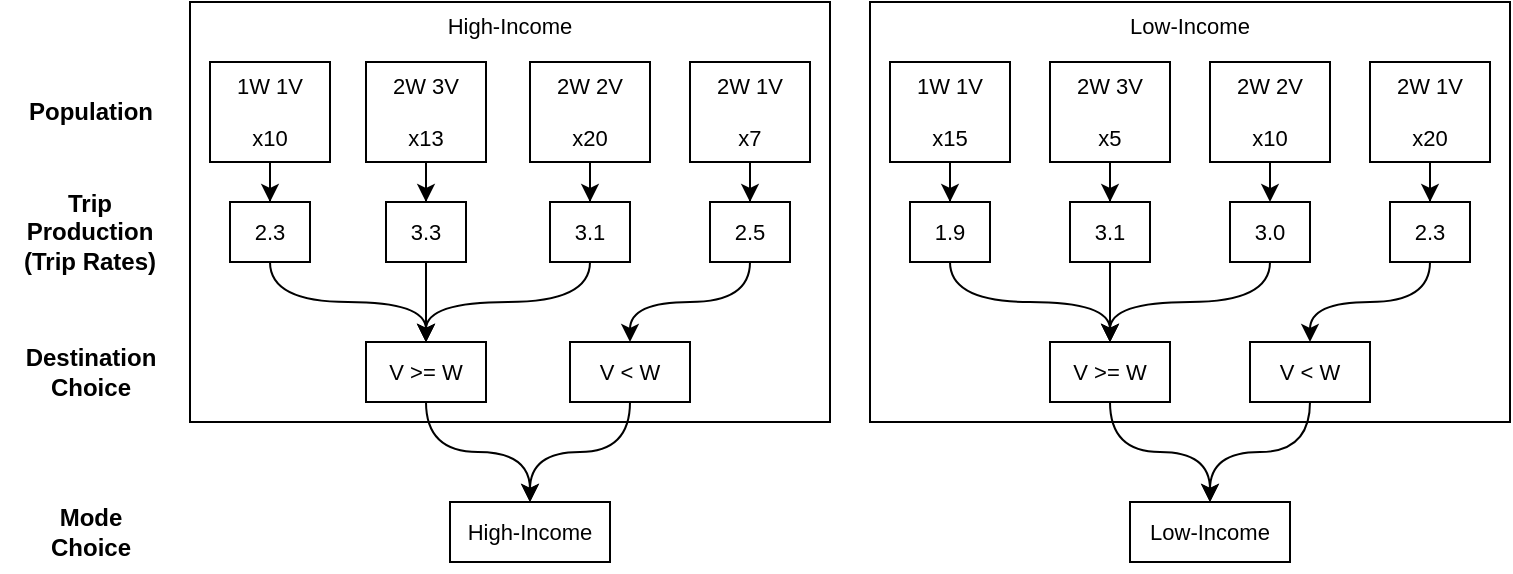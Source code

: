 <mxfile compressed="false" version="21.2.8" type="device">
  <diagram name="Page-1" id="gjvab5PQ4RDI5xns0hvE">
    <mxGraphModel dx="1594" dy="848" grid="1" gridSize="10" guides="1" tooltips="1" connect="1" arrows="1" fold="1" page="0" pageScale="1" pageWidth="850" pageHeight="1100" math="0" shadow="0">
      <root>
        <mxCell id="0" />
        <mxCell id="1" parent="0" />
        <mxCell id="i_aSIQjh3gjEK6YwRYuW-25" value="" style="edgeStyle=orthogonalEdgeStyle;rounded=0;orthogonalLoop=1;jettySize=auto;html=1;movable=0;resizable=0;rotatable=0;deletable=0;editable=0;locked=1;connectable=0;" parent="1" source="i_aSIQjh3gjEK6YwRYuW-1" target="i_aSIQjh3gjEK6YwRYuW-14" edge="1">
          <mxGeometry relative="1" as="geometry" />
        </mxCell>
        <mxCell id="i_aSIQjh3gjEK6YwRYuW-27" value="" style="edgeStyle=orthogonalEdgeStyle;rounded=0;orthogonalLoop=1;jettySize=auto;html=1;exitX=0.5;exitY=1;exitDx=0;exitDy=0;movable=0;resizable=0;rotatable=0;deletable=0;editable=0;locked=1;connectable=0;" parent="1" source="i_aSIQjh3gjEK6YwRYuW-3" target="i_aSIQjh3gjEK6YwRYuW-16" edge="1">
          <mxGeometry relative="1" as="geometry" />
        </mxCell>
        <mxCell id="i_aSIQjh3gjEK6YwRYuW-30" value="" style="edgeStyle=orthogonalEdgeStyle;rounded=0;orthogonalLoop=1;jettySize=auto;html=1;movable=0;resizable=0;rotatable=0;deletable=0;editable=0;locked=1;connectable=0;" parent="1" source="i_aSIQjh3gjEK6YwRYuW-6" target="i_aSIQjh3gjEK6YwRYuW-18" edge="1">
          <mxGeometry relative="1" as="geometry" />
        </mxCell>
        <mxCell id="i_aSIQjh3gjEK6YwRYuW-79" value="" style="edgeStyle=orthogonalEdgeStyle;shape=connector;curved=1;rounded=0;orthogonalLoop=1;jettySize=auto;html=1;labelBackgroundColor=default;strokeColor=default;fontFamily=Helvetica;fontSize=11;fontColor=default;endArrow=classic;elbow=vertical;movable=0;resizable=0;rotatable=0;deletable=0;editable=0;locked=1;connectable=0;" parent="1" source="i_aSIQjh3gjEK6YwRYuW-8" target="i_aSIQjh3gjEK6YwRYuW-20" edge="1">
          <mxGeometry relative="1" as="geometry" />
        </mxCell>
        <mxCell id="i_aSIQjh3gjEK6YwRYuW-12" value="Trip&lt;br&gt;Production (Trip Rates)" style="text;html=1;strokeColor=none;fillColor=default;align=center;verticalAlign=middle;whiteSpace=wrap;rounded=0;labelBackgroundColor=none;fontStyle=1" parent="1" vertex="1">
          <mxGeometry x="-10" y="120" width="80" height="30" as="geometry" />
        </mxCell>
        <mxCell id="i_aSIQjh3gjEK6YwRYuW-13" value="Population" style="text;html=1;align=center;verticalAlign=middle;resizable=0;points=[];autosize=1;strokeColor=none;fillColor=default;labelBackgroundColor=none;rounded=0;fontStyle=1" parent="1" vertex="1">
          <mxGeometry x="-15" y="60" width="90" height="30" as="geometry" />
        </mxCell>
        <mxCell id="i_aSIQjh3gjEK6YwRYuW-36" style="orthogonalLoop=1;jettySize=auto;html=1;entryX=0.5;entryY=0;entryDx=0;entryDy=0;exitX=0.5;exitY=1;exitDx=0;exitDy=0;edgeStyle=orthogonalEdgeStyle;curved=1;rounded=0;" parent="1" source="i_aSIQjh3gjEK6YwRYuW-14" target="i_aSIQjh3gjEK6YwRYuW-34" edge="1">
          <mxGeometry relative="1" as="geometry" />
        </mxCell>
        <mxCell id="i_aSIQjh3gjEK6YwRYuW-39" style="orthogonalLoop=1;jettySize=auto;html=1;exitX=0.5;exitY=1;exitDx=0;exitDy=0;entryX=0.5;entryY=0;entryDx=0;entryDy=0;edgeStyle=orthogonalEdgeStyle;curved=1;rounded=0;" parent="1" source="i_aSIQjh3gjEK6YwRYuW-15" target="i_aSIQjh3gjEK6YwRYuW-35" edge="1">
          <mxGeometry relative="1" as="geometry" />
        </mxCell>
        <mxCell id="i_aSIQjh3gjEK6YwRYuW-37" style="orthogonalLoop=1;jettySize=auto;html=1;exitX=0.5;exitY=1;exitDx=0;exitDy=0;edgeStyle=orthogonalEdgeStyle;curved=1;rounded=0;entryX=0.5;entryY=0;entryDx=0;entryDy=0;" parent="1" source="i_aSIQjh3gjEK6YwRYuW-16" target="i_aSIQjh3gjEK6YwRYuW-34" edge="1">
          <mxGeometry relative="1" as="geometry">
            <mxPoint x="210" y="300" as="targetPoint" />
          </mxGeometry>
        </mxCell>
        <mxCell id="i_aSIQjh3gjEK6YwRYuW-51" style="rounded=0;orthogonalLoop=1;jettySize=auto;html=1;exitX=0.5;exitY=1;exitDx=0;exitDy=0;entryX=0.5;entryY=0;entryDx=0;entryDy=0;edgeStyle=orthogonalEdgeStyle;elbow=vertical;curved=1;" parent="1" source="i_aSIQjh3gjEK6YwRYuW-34" target="i_aSIQjh3gjEK6YwRYuW-50" edge="1">
          <mxGeometry relative="1" as="geometry" />
        </mxCell>
        <mxCell id="i_aSIQjh3gjEK6YwRYuW-53" style="rounded=0;orthogonalLoop=1;jettySize=auto;html=1;exitX=0.5;exitY=1;exitDx=0;exitDy=0;entryX=0.5;entryY=0;entryDx=0;entryDy=0;edgeStyle=orthogonalEdgeStyle;elbow=vertical;curved=1;" parent="1" source="i_aSIQjh3gjEK6YwRYuW-44" target="i_aSIQjh3gjEK6YwRYuW-49" edge="1">
          <mxGeometry relative="1" as="geometry" />
        </mxCell>
        <mxCell id="i_aSIQjh3gjEK6YwRYuW-35" value="V &amp;lt; W" style="rounded=0;whiteSpace=wrap;html=1;labelBackgroundColor=default;endArrow=classic;fontSize=11;" parent="1" vertex="1">
          <mxGeometry x="270" y="190" width="60" height="30" as="geometry" />
        </mxCell>
        <mxCell id="i_aSIQjh3gjEK6YwRYuW-40" style="orthogonalLoop=1;jettySize=auto;html=1;entryX=0.5;entryY=0;entryDx=0;entryDy=0;exitX=0.5;exitY=1;exitDx=0;exitDy=0;rounded=0;edgeStyle=orthogonalEdgeStyle;curved=1;" parent="1" source="i_aSIQjh3gjEK6YwRYuW-18" target="i_aSIQjh3gjEK6YwRYuW-44" edge="1">
          <mxGeometry relative="1" as="geometry">
            <mxPoint x="740" y="230" as="sourcePoint" />
          </mxGeometry>
        </mxCell>
        <mxCell id="i_aSIQjh3gjEK6YwRYuW-41" style="orthogonalLoop=1;jettySize=auto;html=1;entryX=0.5;entryY=0;entryDx=0;entryDy=0;rounded=0;edgeStyle=orthogonalEdgeStyle;curved=1;exitX=0.5;exitY=1;exitDx=0;exitDy=0;" parent="1" source="i_aSIQjh3gjEK6YwRYuW-19" target="i_aSIQjh3gjEK6YwRYuW-45" edge="1">
          <mxGeometry relative="1" as="geometry">
            <mxPoint x="880" y="320" as="sourcePoint" />
          </mxGeometry>
        </mxCell>
        <mxCell id="i_aSIQjh3gjEK6YwRYuW-42" style="orthogonalLoop=1;jettySize=auto;html=1;rounded=0;edgeStyle=orthogonalEdgeStyle;curved=1;exitX=0.5;exitY=1;exitDx=0;exitDy=0;entryX=0.5;entryY=0;entryDx=0;entryDy=0;" parent="1" source="i_aSIQjh3gjEK6YwRYuW-20" target="i_aSIQjh3gjEK6YwRYuW-44" edge="1">
          <mxGeometry relative="1" as="geometry">
            <mxPoint x="840" y="290" as="targetPoint" />
            <mxPoint x="940" y="290" as="sourcePoint" />
          </mxGeometry>
        </mxCell>
        <mxCell id="i_aSIQjh3gjEK6YwRYuW-52" style="rounded=0;orthogonalLoop=1;jettySize=auto;html=1;entryX=0.5;entryY=0;entryDx=0;entryDy=0;edgeStyle=orthogonalEdgeStyle;elbow=vertical;curved=1;exitX=0.5;exitY=1;exitDx=0;exitDy=0;" parent="1" source="i_aSIQjh3gjEK6YwRYuW-35" target="i_aSIQjh3gjEK6YwRYuW-50" edge="1">
          <mxGeometry relative="1" as="geometry">
            <mxPoint x="370" y="205" as="sourcePoint" />
          </mxGeometry>
        </mxCell>
        <mxCell id="i_aSIQjh3gjEK6YwRYuW-54" style="orthogonalLoop=1;jettySize=auto;html=1;exitX=0.5;exitY=1;exitDx=0;exitDy=0;entryX=0.5;entryY=0;entryDx=0;entryDy=0;strokeColor=default;rounded=0;edgeStyle=orthogonalEdgeStyle;elbow=vertical;curved=1;" parent="1" source="i_aSIQjh3gjEK6YwRYuW-45" target="i_aSIQjh3gjEK6YwRYuW-49" edge="1">
          <mxGeometry relative="1" as="geometry" />
        </mxCell>
        <mxCell id="i_aSIQjh3gjEK6YwRYuW-45" value="V &amp;lt; W" style="rounded=0;whiteSpace=wrap;html=1;labelBackgroundColor=default;endArrow=classic;fontSize=11;" parent="1" vertex="1">
          <mxGeometry x="610" y="190" width="60" height="30" as="geometry" />
        </mxCell>
        <mxCell id="i_aSIQjh3gjEK6YwRYuW-49" value="Low-Income" style="rounded=0;whiteSpace=wrap;html=1;labelBackgroundColor=default;endArrow=classic;fontSize=11;" parent="1" vertex="1">
          <mxGeometry x="550" y="270" width="80" height="30" as="geometry" />
        </mxCell>
        <mxCell id="i_aSIQjh3gjEK6YwRYuW-50" value="High-Income" style="rounded=0;whiteSpace=wrap;html=1;labelBackgroundColor=default;endArrow=classic;fontSize=11;" parent="1" vertex="1">
          <mxGeometry x="210" y="270" width="80" height="30" as="geometry" />
        </mxCell>
        <mxCell id="i_aSIQjh3gjEK6YwRYuW-55" value="Destination&lt;br&gt;Choice" style="text;html=1;align=center;verticalAlign=middle;resizable=0;points=[];autosize=1;strokeColor=none;fillColor=default;rounded=0;fontStyle=1" parent="1" vertex="1">
          <mxGeometry x="-15" y="185" width="90" height="40" as="geometry" />
        </mxCell>
        <mxCell id="i_aSIQjh3gjEK6YwRYuW-56" value="Mode&lt;br&gt;Choice" style="text;html=1;align=center;verticalAlign=middle;resizable=0;points=[];autosize=1;strokeColor=none;fillColor=default;rounded=0;fontStyle=1" parent="1" vertex="1">
          <mxGeometry y="265" width="60" height="40" as="geometry" />
        </mxCell>
        <mxCell id="i_aSIQjh3gjEK6YwRYuW-83" value="High-Income" style="swimlane;whiteSpace=wrap;rounded=0;labelBackgroundColor=none;strokeColor=default;fontFamily=Helvetica;fontSize=11;fontColor=default;fillColor=default;fontStyle=0;html=1;swimlaneLine=0;" parent="1" vertex="1">
          <mxGeometry x="80" y="20" width="320" height="210" as="geometry">
            <mxRectangle x="80" y="20" width="110" height="30" as="alternateBounds" />
          </mxGeometry>
        </mxCell>
        <mxCell id="i_aSIQjh3gjEK6YwRYuW-17" value="3.3" style="rounded=0;whiteSpace=wrap;html=1;labelBackgroundColor=default;endArrow=classic;fontSize=11;movable=1;resizable=1;rotatable=1;deletable=1;editable=1;locked=0;connectable=1;" parent="i_aSIQjh3gjEK6YwRYuW-83" vertex="1">
          <mxGeometry x="98" y="100" width="40" height="30" as="geometry" />
        </mxCell>
        <mxCell id="i_aSIQjh3gjEK6YwRYuW-4" value="2W 3V&lt;br&gt;&lt;br&gt;x13" style="rounded=0;whiteSpace=wrap;html=1;labelBackgroundColor=default;endArrow=classic;fontSize=11;movable=1;resizable=1;rotatable=1;deletable=1;editable=1;locked=0;connectable=1;" parent="i_aSIQjh3gjEK6YwRYuW-83" vertex="1">
          <mxGeometry x="88" y="30" width="60" height="50" as="geometry" />
        </mxCell>
        <mxCell id="i_aSIQjh3gjEK6YwRYuW-28" value="" style="edgeStyle=orthogonalEdgeStyle;rounded=0;orthogonalLoop=1;jettySize=auto;html=1;movable=0;resizable=0;rotatable=0;deletable=0;editable=0;locked=1;connectable=0;" parent="i_aSIQjh3gjEK6YwRYuW-83" source="i_aSIQjh3gjEK6YwRYuW-4" target="i_aSIQjh3gjEK6YwRYuW-17" edge="1">
          <mxGeometry relative="1" as="geometry" />
        </mxCell>
        <mxCell id="i_aSIQjh3gjEK6YwRYuW-15" value="2.5" style="rounded=0;whiteSpace=wrap;html=1;labelBackgroundColor=default;endArrow=classic;fontSize=11;movable=1;resizable=1;rotatable=1;deletable=1;editable=1;locked=0;connectable=1;" parent="i_aSIQjh3gjEK6YwRYuW-83" vertex="1">
          <mxGeometry x="260" y="100" width="40" height="30" as="geometry" />
        </mxCell>
        <mxCell id="i_aSIQjh3gjEK6YwRYuW-2" value="2W 1V&lt;br&gt;&lt;br&gt;x7" style="rounded=0;whiteSpace=wrap;html=1;labelBackgroundColor=default;endArrow=classic;fontSize=11;movable=1;resizable=1;rotatable=1;deletable=1;editable=1;locked=0;connectable=1;" parent="i_aSIQjh3gjEK6YwRYuW-83" vertex="1">
          <mxGeometry x="250" y="30" width="60" height="50" as="geometry" />
        </mxCell>
        <mxCell id="i_aSIQjh3gjEK6YwRYuW-26" value="" style="edgeStyle=orthogonalEdgeStyle;rounded=0;orthogonalLoop=1;jettySize=auto;html=1;movable=0;resizable=0;rotatable=0;deletable=0;editable=0;locked=1;connectable=0;" parent="i_aSIQjh3gjEK6YwRYuW-83" source="i_aSIQjh3gjEK6YwRYuW-2" target="i_aSIQjh3gjEK6YwRYuW-15" edge="1">
          <mxGeometry relative="1" as="geometry" />
        </mxCell>
        <mxCell id="i_aSIQjh3gjEK6YwRYuW-34" value="V &amp;gt;= W" style="rounded=0;whiteSpace=wrap;html=1;labelBackgroundColor=default;endArrow=classic;fontSize=11;" parent="i_aSIQjh3gjEK6YwRYuW-83" vertex="1">
          <mxGeometry x="88" y="170" width="60" height="30" as="geometry" />
        </mxCell>
        <mxCell id="i_aSIQjh3gjEK6YwRYuW-38" style="orthogonalLoop=1;jettySize=auto;html=1;exitX=0.5;exitY=1;exitDx=0;exitDy=0;edgeStyle=orthogonalEdgeStyle;curved=1;rounded=0;entryX=0.5;entryY=0;entryDx=0;entryDy=0;" parent="i_aSIQjh3gjEK6YwRYuW-83" source="i_aSIQjh3gjEK6YwRYuW-17" target="i_aSIQjh3gjEK6YwRYuW-34" edge="1">
          <mxGeometry relative="1" as="geometry">
            <mxPoint x="150" y="280" as="targetPoint" />
          </mxGeometry>
        </mxCell>
        <mxCell id="i_aSIQjh3gjEK6YwRYuW-84" value="Low-Income" style="swimlane;whiteSpace=wrap;html=1;rounded=0;labelBackgroundColor=none;strokeColor=default;fontFamily=Helvetica;fontSize=11;fontColor=default;fillColor=default;fontStyle=0;swimlaneLine=0;" parent="1" vertex="1">
          <mxGeometry x="420" y="20" width="320" height="210" as="geometry">
            <mxRectangle x="80" y="20" width="110" height="30" as="alternateBounds" />
          </mxGeometry>
        </mxCell>
        <mxCell id="i_aSIQjh3gjEK6YwRYuW-44" value="V &amp;gt;= W" style="rounded=0;whiteSpace=wrap;html=1;labelBackgroundColor=default;endArrow=classic;fontSize=11;" parent="i_aSIQjh3gjEK6YwRYuW-84" vertex="1">
          <mxGeometry x="90" y="170" width="60" height="30" as="geometry" />
        </mxCell>
        <mxCell id="i_aSIQjh3gjEK6YwRYuW-7" value="2W 1V&lt;br&gt;&lt;br&gt;x20" style="rounded=0;whiteSpace=wrap;html=1;labelBackgroundColor=default;endArrow=classic;fontSize=11;movable=1;resizable=1;rotatable=1;deletable=1;editable=1;locked=0;connectable=1;" parent="i_aSIQjh3gjEK6YwRYuW-84" vertex="1">
          <mxGeometry x="250" y="30" width="60" height="50" as="geometry" />
        </mxCell>
        <mxCell id="i_aSIQjh3gjEK6YwRYuW-19" value="2.3" style="rounded=0;whiteSpace=wrap;html=1;labelBackgroundColor=default;endArrow=classic;fontSize=11;movable=1;resizable=1;rotatable=1;deletable=1;editable=1;locked=0;connectable=1;" parent="i_aSIQjh3gjEK6YwRYuW-84" vertex="1">
          <mxGeometry x="260" y="100" width="40" height="30" as="geometry" />
        </mxCell>
        <mxCell id="i_aSIQjh3gjEK6YwRYuW-31" value="" style="edgeStyle=orthogonalEdgeStyle;rounded=0;orthogonalLoop=1;jettySize=auto;html=1;movable=0;resizable=0;rotatable=0;deletable=0;editable=0;locked=1;connectable=0;" parent="i_aSIQjh3gjEK6YwRYuW-84" source="i_aSIQjh3gjEK6YwRYuW-7" target="i_aSIQjh3gjEK6YwRYuW-19" edge="1">
          <mxGeometry relative="1" as="geometry" />
        </mxCell>
        <mxCell id="i_aSIQjh3gjEK6YwRYuW-9" value="2W 3V&lt;br&gt;&lt;br&gt;x5" style="rounded=0;whiteSpace=wrap;html=1;labelBackgroundColor=default;endArrow=classic;fontSize=11;movable=1;resizable=1;rotatable=1;deletable=1;editable=1;locked=0;connectable=1;" parent="i_aSIQjh3gjEK6YwRYuW-84" vertex="1">
          <mxGeometry x="90" y="30" width="60" height="50" as="geometry" />
        </mxCell>
        <mxCell id="i_aSIQjh3gjEK6YwRYuW-21" value="3.1" style="rounded=0;whiteSpace=wrap;html=1;labelBackgroundColor=default;endArrow=classic;fontSize=11;movable=1;resizable=1;rotatable=1;deletable=1;editable=1;locked=0;connectable=1;" parent="i_aSIQjh3gjEK6YwRYuW-84" vertex="1">
          <mxGeometry x="100" y="100" width="40" height="30" as="geometry" />
        </mxCell>
        <mxCell id="i_aSIQjh3gjEK6YwRYuW-33" value="" style="edgeStyle=orthogonalEdgeStyle;rounded=0;orthogonalLoop=1;jettySize=auto;html=1;movable=0;resizable=0;rotatable=0;deletable=0;editable=0;locked=1;connectable=0;" parent="i_aSIQjh3gjEK6YwRYuW-84" source="i_aSIQjh3gjEK6YwRYuW-9" target="i_aSIQjh3gjEK6YwRYuW-21" edge="1">
          <mxGeometry relative="1" as="geometry" />
        </mxCell>
        <mxCell id="i_aSIQjh3gjEK6YwRYuW-43" style="orthogonalLoop=1;jettySize=auto;html=1;rounded=0;edgeStyle=orthogonalEdgeStyle;curved=1;exitX=0.5;exitY=1;exitDx=0;exitDy=0;entryX=0.5;entryY=0;entryDx=0;entryDy=0;" parent="i_aSIQjh3gjEK6YwRYuW-84" source="i_aSIQjh3gjEK6YwRYuW-21" target="i_aSIQjh3gjEK6YwRYuW-44" edge="1">
          <mxGeometry relative="1" as="geometry">
            <mxPoint x="440" y="280" as="targetPoint" />
            <mxPoint x="710" y="250" as="sourcePoint" />
          </mxGeometry>
        </mxCell>
        <mxCell id="i_aSIQjh3gjEK6YwRYuW-14" value="2.3" style="rounded=0;whiteSpace=wrap;html=1;labelBackgroundColor=default;shadow=0;glass=0;endArrow=classic;fontSize=11;movable=1;resizable=1;rotatable=1;deletable=1;editable=1;locked=0;connectable=1;" parent="1" vertex="1">
          <mxGeometry x="100" y="120" width="40" height="30" as="geometry" />
        </mxCell>
        <mxCell id="i_aSIQjh3gjEK6YwRYuW-16" value="3.1" style="rounded=0;whiteSpace=wrap;html=1;labelBackgroundColor=default;endArrow=classic;fontSize=11;movable=1;resizable=1;rotatable=1;deletable=1;editable=1;locked=0;connectable=1;" parent="1" vertex="1">
          <mxGeometry x="260" y="120" width="40" height="30" as="geometry" />
        </mxCell>
        <mxCell id="i_aSIQjh3gjEK6YwRYuW-1" value="1W 1V&lt;br&gt;&lt;br&gt;x10" style="rounded=0;whiteSpace=wrap;html=1;labelBackgroundColor=default;endArrow=classic;fontSize=11;movable=0;resizable=0;rotatable=0;deletable=0;editable=0;locked=1;connectable=0;" parent="1" vertex="1">
          <mxGeometry x="90" y="50" width="60" height="50" as="geometry" />
        </mxCell>
        <mxCell id="i_aSIQjh3gjEK6YwRYuW-3" value="2W 2V&lt;br&gt;&lt;br&gt;x20" style="rounded=0;whiteSpace=wrap;html=1;labelBackgroundColor=default;endArrow=classic;fontSize=11;movable=1;resizable=1;rotatable=1;deletable=1;editable=1;locked=0;connectable=1;" parent="1" vertex="1">
          <mxGeometry x="250" y="50" width="60" height="50" as="geometry" />
        </mxCell>
        <mxCell id="i_aSIQjh3gjEK6YwRYuW-6" value="1W 1V&lt;br&gt;&lt;br&gt;x15" style="rounded=0;whiteSpace=wrap;html=1;labelBackgroundColor=default;endArrow=classic;fontSize=11;movable=0;resizable=0;rotatable=0;deletable=0;editable=0;locked=1;connectable=0;" parent="1" vertex="1">
          <mxGeometry x="430" y="50" width="60" height="50" as="geometry" />
        </mxCell>
        <mxCell id="i_aSIQjh3gjEK6YwRYuW-8" value="2W 2V&lt;br&gt;&lt;br&gt;x10" style="rounded=0;whiteSpace=wrap;html=1;labelBackgroundColor=default;endArrow=classic;fontSize=11;movable=0;resizable=0;rotatable=0;deletable=0;editable=0;locked=1;connectable=0;" parent="1" vertex="1">
          <mxGeometry x="590" y="50" width="60" height="50" as="geometry" />
        </mxCell>
        <mxCell id="i_aSIQjh3gjEK6YwRYuW-18" value="1.9" style="rounded=0;whiteSpace=wrap;html=1;labelBackgroundColor=default;endArrow=classic;fontSize=11;movable=0;resizable=0;rotatable=0;deletable=0;editable=0;locked=1;connectable=0;" parent="1" vertex="1">
          <mxGeometry x="440" y="120" width="40" height="30" as="geometry" />
        </mxCell>
        <mxCell id="i_aSIQjh3gjEK6YwRYuW-20" value="3.0" style="rounded=0;whiteSpace=wrap;html=1;labelBackgroundColor=default;endArrow=classic;fontSize=11;movable=1;resizable=1;rotatable=1;deletable=1;editable=1;locked=0;connectable=1;" parent="1" vertex="1">
          <mxGeometry x="600" y="120" width="40" height="30" as="geometry" />
        </mxCell>
      </root>
    </mxGraphModel>
  </diagram>
</mxfile>
